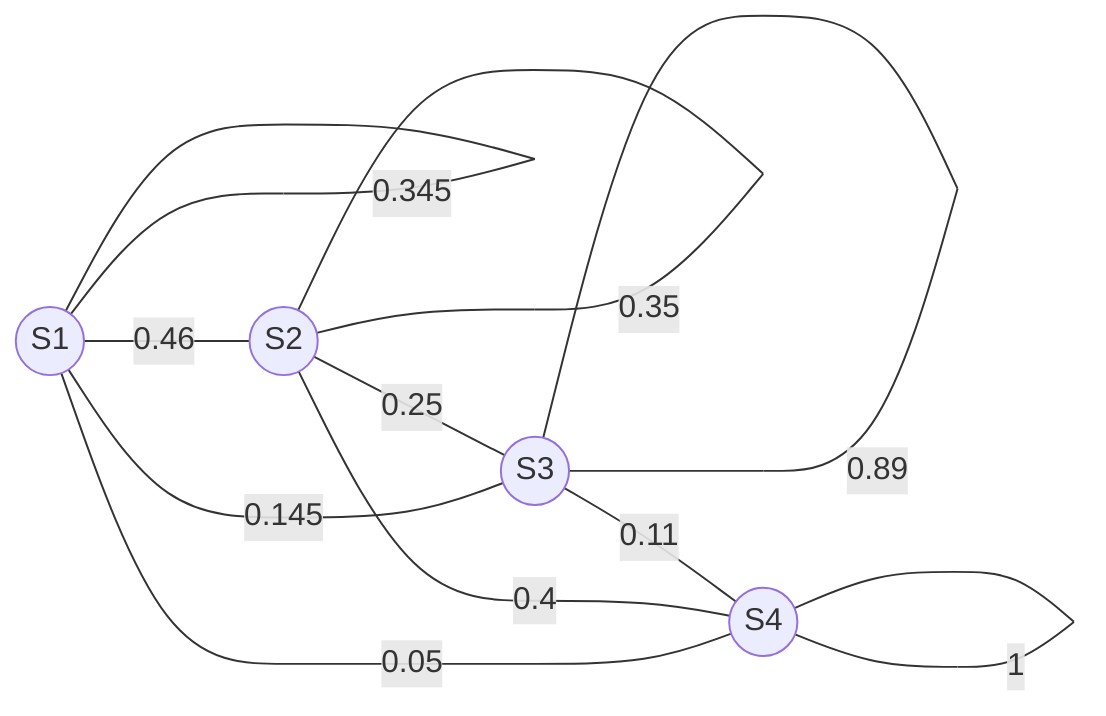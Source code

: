 flowchart LR
    S1((S1)) --- |0.345| S1((S1))
    S1((S1)) --- |0.46| S2((S2))
    S1((S1)) --- |0.145| S3((S3))
    S1((S1)) --- |0.05| S4((S4))

    S2((S2)) --- |0.35| S2((S2))
    S2((S2)) --- |0.25| S3((S3))
    S2((S2)) --- |0.4| S4((S4))

    S3((S3)) ---|0.89| S3((S3))
    S3((S3)) ---|0.11| S4((S4))

    S4((S4)) ---|1| S4((S4))